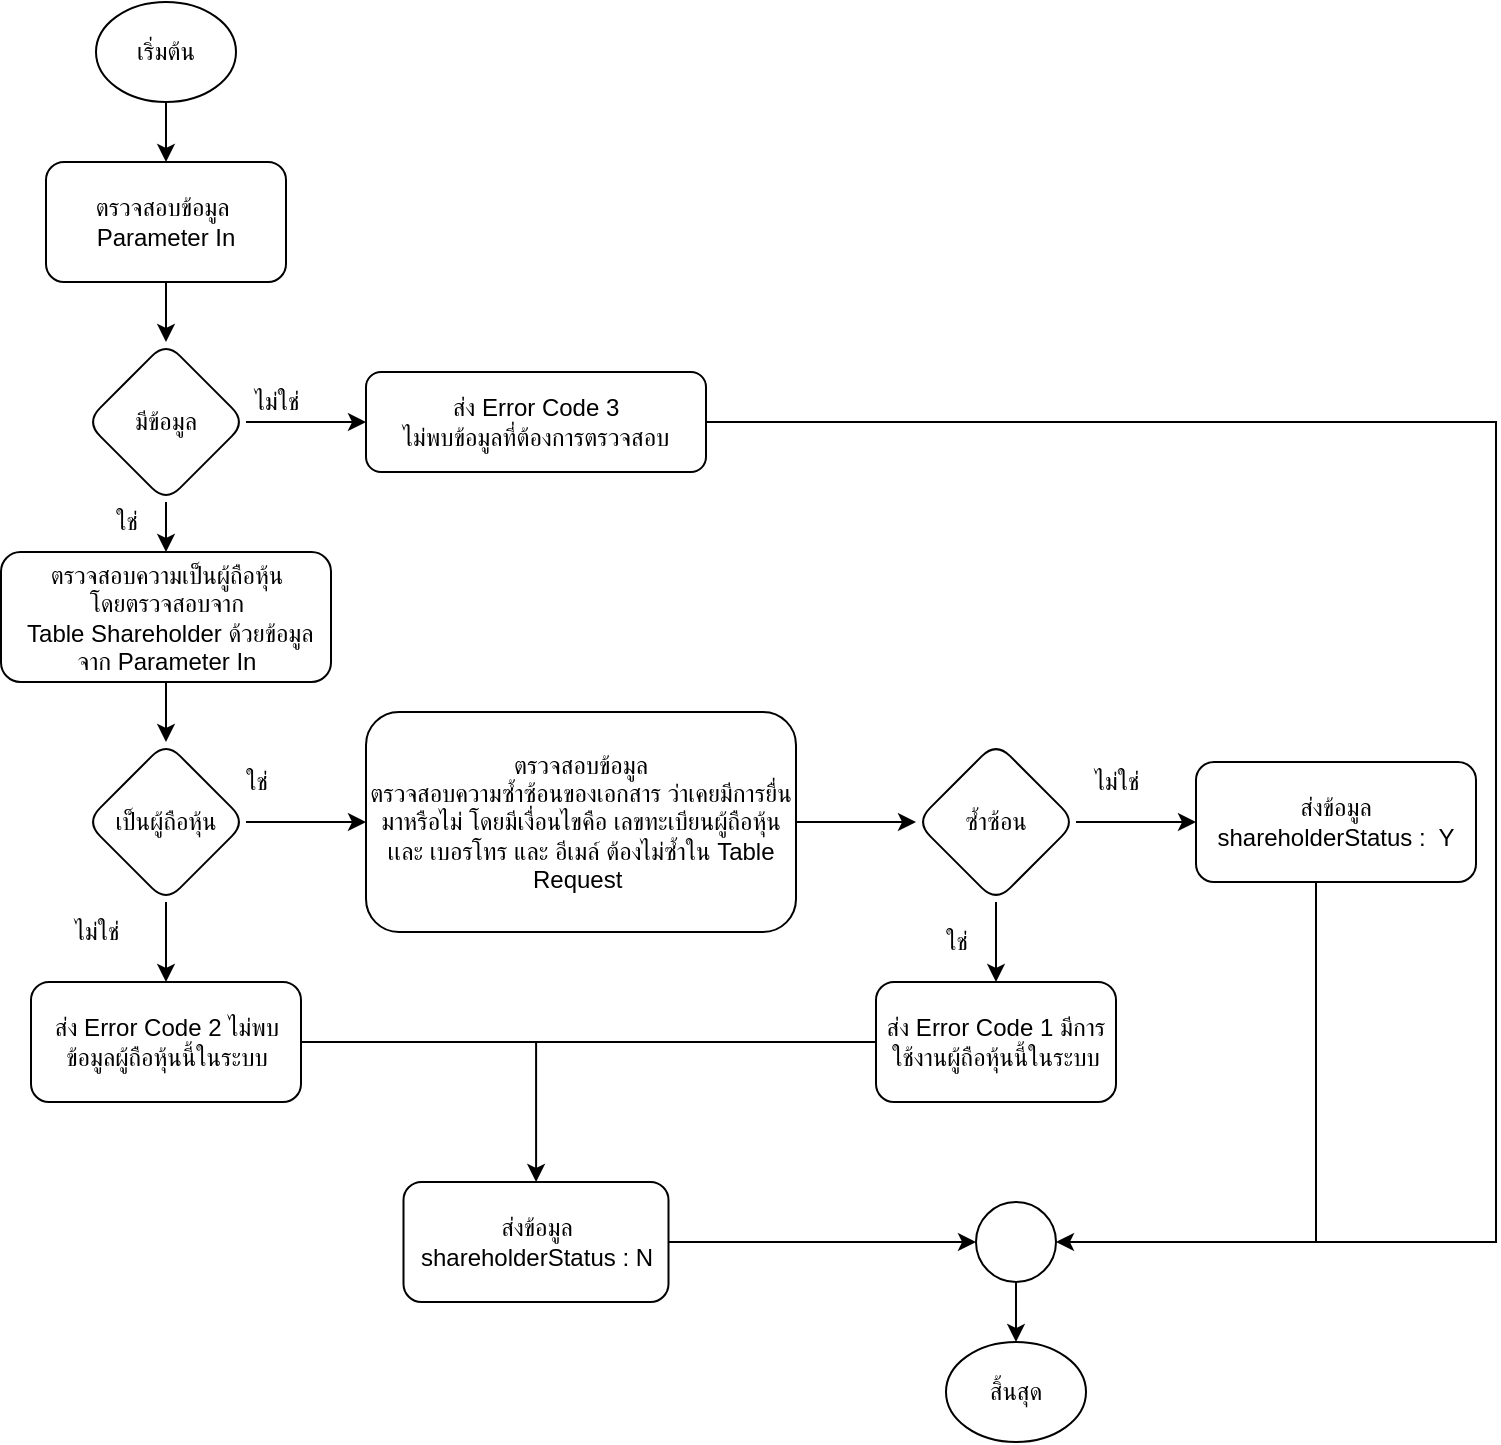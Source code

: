 <mxfile version="20.2.7" type="github">
  <diagram id="r1KlR5gyU6nK87SkoTvP" name="หน้า-1">
    <mxGraphModel dx="434" dy="743" grid="1" gridSize="10" guides="1" tooltips="1" connect="1" arrows="1" fold="1" page="1" pageScale="1" pageWidth="827" pageHeight="1169" math="0" shadow="0">
      <root>
        <mxCell id="0" />
        <mxCell id="1" parent="0" />
        <mxCell id="m3CZalvDAAZhXAgWsh8W-37" value="" style="edgeStyle=orthogonalEdgeStyle;rounded=0;orthogonalLoop=1;jettySize=auto;html=1;" edge="1" parent="1" source="m3CZalvDAAZhXAgWsh8W-38" target="m3CZalvDAAZhXAgWsh8W-40">
          <mxGeometry relative="1" as="geometry" />
        </mxCell>
        <mxCell id="m3CZalvDAAZhXAgWsh8W-38" value="เริ่มต้น" style="ellipse;whiteSpace=wrap;html=1;" vertex="1" parent="1">
          <mxGeometry x="900" y="20" width="70" height="50" as="geometry" />
        </mxCell>
        <mxCell id="m3CZalvDAAZhXAgWsh8W-39" value="" style="edgeStyle=orthogonalEdgeStyle;rounded=0;orthogonalLoop=1;jettySize=auto;html=1;" edge="1" parent="1" source="m3CZalvDAAZhXAgWsh8W-40" target="m3CZalvDAAZhXAgWsh8W-43">
          <mxGeometry relative="1" as="geometry" />
        </mxCell>
        <mxCell id="m3CZalvDAAZhXAgWsh8W-40" value="ตรวจสอบข้อมูล&amp;nbsp;&lt;br&gt;Parameter In" style="rounded=1;whiteSpace=wrap;html=1;" vertex="1" parent="1">
          <mxGeometry x="875" y="100" width="120" height="60" as="geometry" />
        </mxCell>
        <mxCell id="m3CZalvDAAZhXAgWsh8W-42" value="" style="edgeStyle=orthogonalEdgeStyle;rounded=0;orthogonalLoop=1;jettySize=auto;html=1;" edge="1" parent="1" source="m3CZalvDAAZhXAgWsh8W-43" target="m3CZalvDAAZhXAgWsh8W-49">
          <mxGeometry relative="1" as="geometry" />
        </mxCell>
        <mxCell id="m3CZalvDAAZhXAgWsh8W-73" value="" style="edgeStyle=orthogonalEdgeStyle;rounded=0;orthogonalLoop=1;jettySize=auto;html=1;" edge="1" parent="1" source="m3CZalvDAAZhXAgWsh8W-43" target="m3CZalvDAAZhXAgWsh8W-45">
          <mxGeometry relative="1" as="geometry" />
        </mxCell>
        <mxCell id="m3CZalvDAAZhXAgWsh8W-43" value="มีข้อมูล" style="rhombus;whiteSpace=wrap;html=1;rounded=1;" vertex="1" parent="1">
          <mxGeometry x="895" y="190" width="80" height="80" as="geometry" />
        </mxCell>
        <mxCell id="m3CZalvDAAZhXAgWsh8W-106" style="edgeStyle=orthogonalEdgeStyle;rounded=0;orthogonalLoop=1;jettySize=auto;html=1;endArrow=none;endFill=0;" edge="1" parent="1" source="m3CZalvDAAZhXAgWsh8W-45">
          <mxGeometry relative="1" as="geometry">
            <mxPoint x="1510" y="640" as="targetPoint" />
            <Array as="points">
              <mxPoint x="1600" y="230" />
              <mxPoint x="1600" y="640" />
            </Array>
          </mxGeometry>
        </mxCell>
        <mxCell id="m3CZalvDAAZhXAgWsh8W-45" value="ส่ง Error Code 3 &lt;br&gt;ไม่พบข้อมูลที่ต้องการตรวจสอบ" style="whiteSpace=wrap;html=1;rounded=1;" vertex="1" parent="1">
          <mxGeometry x="1035" y="205" width="170" height="50" as="geometry" />
        </mxCell>
        <mxCell id="m3CZalvDAAZhXAgWsh8W-47" value="" style="edgeStyle=orthogonalEdgeStyle;rounded=0;orthogonalLoop=1;jettySize=auto;html=1;" edge="1" parent="1" source="m3CZalvDAAZhXAgWsh8W-49" target="m3CZalvDAAZhXAgWsh8W-54">
          <mxGeometry relative="1" as="geometry" />
        </mxCell>
        <mxCell id="m3CZalvDAAZhXAgWsh8W-49" value="ตรวจสอบความเป็นผู้ถือหุ้น &lt;br&gt;โดยตรวจสอบจาก&lt;br&gt;&amp;nbsp;Table Shareholder ด้วยข้อมูล&lt;br&gt;จาก Parameter In" style="whiteSpace=wrap;html=1;rounded=1;" vertex="1" parent="1">
          <mxGeometry x="852.5" y="295" width="165" height="65" as="geometry" />
        </mxCell>
        <mxCell id="m3CZalvDAAZhXAgWsh8W-79" value="" style="edgeStyle=orthogonalEdgeStyle;rounded=0;orthogonalLoop=1;jettySize=auto;html=1;" edge="1" parent="1" source="m3CZalvDAAZhXAgWsh8W-54" target="m3CZalvDAAZhXAgWsh8W-78">
          <mxGeometry relative="1" as="geometry" />
        </mxCell>
        <mxCell id="m3CZalvDAAZhXAgWsh8W-83" value="" style="edgeStyle=orthogonalEdgeStyle;rounded=0;orthogonalLoop=1;jettySize=auto;html=1;" edge="1" parent="1" source="m3CZalvDAAZhXAgWsh8W-54" target="m3CZalvDAAZhXAgWsh8W-82">
          <mxGeometry relative="1" as="geometry" />
        </mxCell>
        <mxCell id="m3CZalvDAAZhXAgWsh8W-54" value="เป็นผู้ถือหุ้น" style="rhombus;whiteSpace=wrap;html=1;rounded=1;" vertex="1" parent="1">
          <mxGeometry x="895" y="390" width="80" height="80" as="geometry" />
        </mxCell>
        <mxCell id="m3CZalvDAAZhXAgWsh8W-55" value="ไม่ใช่" style="text;html=1;align=center;verticalAlign=middle;resizable=0;points=[];autosize=1;strokeColor=none;fillColor=none;" vertex="1" parent="1">
          <mxGeometry x="875" y="470" width="50" height="30" as="geometry" />
        </mxCell>
        <mxCell id="m3CZalvDAAZhXAgWsh8W-94" value="" style="edgeStyle=orthogonalEdgeStyle;rounded=0;orthogonalLoop=1;jettySize=auto;html=1;" edge="1" parent="1" source="m3CZalvDAAZhXAgWsh8W-78" target="m3CZalvDAAZhXAgWsh8W-93">
          <mxGeometry relative="1" as="geometry" />
        </mxCell>
        <mxCell id="m3CZalvDAAZhXAgWsh8W-78" value="ส่ง Error Code 2 ไม่พบข้อมูลผู้ถือหุ้นนี้ในระบบ" style="whiteSpace=wrap;html=1;rounded=1;" vertex="1" parent="1">
          <mxGeometry x="867.5" y="510" width="135" height="60" as="geometry" />
        </mxCell>
        <mxCell id="m3CZalvDAAZhXAgWsh8W-80" value="ไม่ใช่" style="text;html=1;align=center;verticalAlign=middle;resizable=0;points=[];autosize=1;strokeColor=none;fillColor=none;" vertex="1" parent="1">
          <mxGeometry x="965" y="205" width="50" height="30" as="geometry" />
        </mxCell>
        <mxCell id="m3CZalvDAAZhXAgWsh8W-81" value="ใช่" style="text;html=1;align=center;verticalAlign=middle;resizable=0;points=[];autosize=1;strokeColor=none;fillColor=none;" vertex="1" parent="1">
          <mxGeometry x="895" y="265" width="40" height="30" as="geometry" />
        </mxCell>
        <mxCell id="m3CZalvDAAZhXAgWsh8W-86" value="" style="edgeStyle=orthogonalEdgeStyle;rounded=0;orthogonalLoop=1;jettySize=auto;html=1;" edge="1" parent="1" source="m3CZalvDAAZhXAgWsh8W-82" target="m3CZalvDAAZhXAgWsh8W-85">
          <mxGeometry relative="1" as="geometry" />
        </mxCell>
        <mxCell id="m3CZalvDAAZhXAgWsh8W-82" value="ตรวจสอบข้อมูล&lt;br&gt;ตรวจสอบความซ้ำซ้อนของเอกสาร ว่าเคยมีการยื่นมาหรือไม่ โดยมีเงื่อนไขคือ เลขทะเบียนผู้ถือหุ้น เเละ เบอรโทร และ อีเมล์ ต้องไม่ซ้ำใน Table Request&amp;nbsp;" style="whiteSpace=wrap;html=1;rounded=1;" vertex="1" parent="1">
          <mxGeometry x="1035" y="375" width="215" height="110" as="geometry" />
        </mxCell>
        <mxCell id="m3CZalvDAAZhXAgWsh8W-84" value="ใช่" style="text;html=1;align=center;verticalAlign=middle;resizable=0;points=[];autosize=1;strokeColor=none;fillColor=none;" vertex="1" parent="1">
          <mxGeometry x="960" y="395" width="40" height="30" as="geometry" />
        </mxCell>
        <mxCell id="m3CZalvDAAZhXAgWsh8W-88" value="" style="edgeStyle=orthogonalEdgeStyle;rounded=0;orthogonalLoop=1;jettySize=auto;html=1;" edge="1" parent="1" source="m3CZalvDAAZhXAgWsh8W-85" target="m3CZalvDAAZhXAgWsh8W-87">
          <mxGeometry relative="1" as="geometry" />
        </mxCell>
        <mxCell id="m3CZalvDAAZhXAgWsh8W-90" value="" style="edgeStyle=orthogonalEdgeStyle;rounded=0;orthogonalLoop=1;jettySize=auto;html=1;" edge="1" parent="1" source="m3CZalvDAAZhXAgWsh8W-85" target="m3CZalvDAAZhXAgWsh8W-89">
          <mxGeometry relative="1" as="geometry" />
        </mxCell>
        <mxCell id="m3CZalvDAAZhXAgWsh8W-85" value="ซ้ำซ้อน" style="rhombus;whiteSpace=wrap;html=1;rounded=1;" vertex="1" parent="1">
          <mxGeometry x="1310" y="390" width="80" height="80" as="geometry" />
        </mxCell>
        <mxCell id="m3CZalvDAAZhXAgWsh8W-95" style="edgeStyle=orthogonalEdgeStyle;rounded=0;orthogonalLoop=1;jettySize=auto;html=1;endArrow=none;endFill=0;" edge="1" parent="1" source="m3CZalvDAAZhXAgWsh8W-87">
          <mxGeometry relative="1" as="geometry">
            <mxPoint x="1120" y="540" as="targetPoint" />
          </mxGeometry>
        </mxCell>
        <mxCell id="m3CZalvDAAZhXAgWsh8W-87" value="ส่ง Error Code 1 มีการใช้งานผู้ถือหุ้นนี้ในระบบ" style="whiteSpace=wrap;html=1;rounded=1;" vertex="1" parent="1">
          <mxGeometry x="1290" y="510" width="120" height="60" as="geometry" />
        </mxCell>
        <mxCell id="m3CZalvDAAZhXAgWsh8W-99" value="" style="edgeStyle=orthogonalEdgeStyle;rounded=0;orthogonalLoop=1;jettySize=auto;html=1;endArrow=classic;endFill=1;" edge="1" parent="1" source="m3CZalvDAAZhXAgWsh8W-89" target="m3CZalvDAAZhXAgWsh8W-98">
          <mxGeometry relative="1" as="geometry">
            <Array as="points">
              <mxPoint x="1510" y="640" />
            </Array>
          </mxGeometry>
        </mxCell>
        <mxCell id="m3CZalvDAAZhXAgWsh8W-89" value="ส่งข้อมูล&lt;br&gt;shareholderStatus :&amp;nbsp; Y" style="whiteSpace=wrap;html=1;rounded=1;" vertex="1" parent="1">
          <mxGeometry x="1450" y="400" width="140" height="60" as="geometry" />
        </mxCell>
        <mxCell id="m3CZalvDAAZhXAgWsh8W-91" value="ไม่ใช่" style="text;html=1;align=center;verticalAlign=middle;resizable=0;points=[];autosize=1;strokeColor=none;fillColor=none;" vertex="1" parent="1">
          <mxGeometry x="1385" y="395" width="50" height="30" as="geometry" />
        </mxCell>
        <mxCell id="m3CZalvDAAZhXAgWsh8W-92" value="ใช่" style="text;html=1;align=center;verticalAlign=middle;resizable=0;points=[];autosize=1;strokeColor=none;fillColor=none;" vertex="1" parent="1">
          <mxGeometry x="1310" y="475" width="40" height="30" as="geometry" />
        </mxCell>
        <mxCell id="m3CZalvDAAZhXAgWsh8W-100" style="edgeStyle=orthogonalEdgeStyle;rounded=0;orthogonalLoop=1;jettySize=auto;html=1;entryX=0;entryY=0.5;entryDx=0;entryDy=0;endArrow=classic;endFill=1;" edge="1" parent="1" source="m3CZalvDAAZhXAgWsh8W-93" target="m3CZalvDAAZhXAgWsh8W-98">
          <mxGeometry relative="1" as="geometry" />
        </mxCell>
        <mxCell id="m3CZalvDAAZhXAgWsh8W-93" value="ส่งข้อมูล&lt;br&gt;shareholderStatus : N" style="whiteSpace=wrap;html=1;rounded=1;" vertex="1" parent="1">
          <mxGeometry x="1053.75" y="610" width="132.5" height="60" as="geometry" />
        </mxCell>
        <mxCell id="m3CZalvDAAZhXAgWsh8W-105" value="" style="edgeStyle=orthogonalEdgeStyle;rounded=0;orthogonalLoop=1;jettySize=auto;html=1;endArrow=classic;endFill=1;" edge="1" parent="1" source="m3CZalvDAAZhXAgWsh8W-98" target="m3CZalvDAAZhXAgWsh8W-103">
          <mxGeometry relative="1" as="geometry" />
        </mxCell>
        <mxCell id="m3CZalvDAAZhXAgWsh8W-98" value="" style="ellipse;whiteSpace=wrap;html=1;rounded=1;" vertex="1" parent="1">
          <mxGeometry x="1340" y="620" width="40" height="40" as="geometry" />
        </mxCell>
        <mxCell id="m3CZalvDAAZhXAgWsh8W-103" value="สิ้นสุด" style="ellipse;whiteSpace=wrap;html=1;" vertex="1" parent="1">
          <mxGeometry x="1325" y="690" width="70" height="50" as="geometry" />
        </mxCell>
      </root>
    </mxGraphModel>
  </diagram>
</mxfile>
